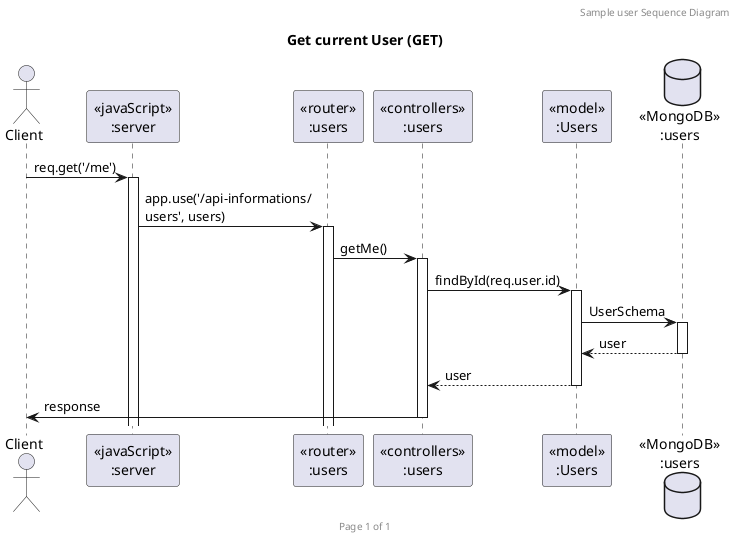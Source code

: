 @startuml Get current User (GET)User

header Sample user Sequence Diagram
footer Page %page% of %lastpage%
title "Get current User (GET)"

actor "Client" as client
participant "<<javaScript>>\n:server" as server
participant "<<router>>\n:users" as routerUsers
participant "<<controllers>>\n:users" as controllersUsers
participant "<<model>>\n:Users" as modelUser
database "<<MongoDB>>\n:users" as UsersDatabase

client->server ++:req.get('/me')
server->routerUsers ++:app.use('/api-informations/\nusers', users)
routerUsers -> controllersUsers ++:getMe()
controllersUsers->modelUser ++:findById(req.user.id)
modelUser ->UsersDatabase ++: UserSchema
UsersDatabase --> modelUser --: user
controllersUsers <-- modelUser --:user
controllersUsers->client --:response

@enduml
